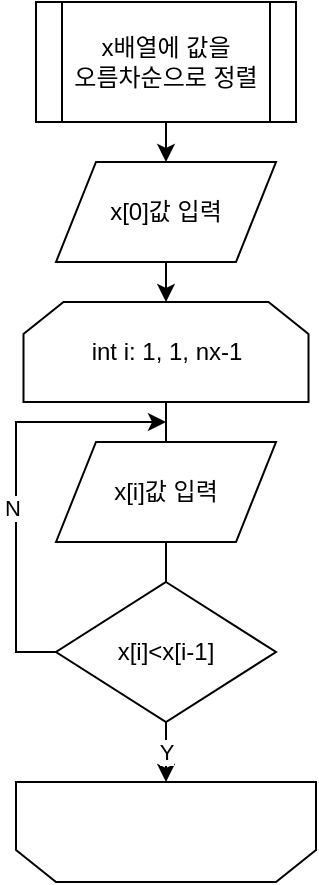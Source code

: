 <mxfile version="21.2.1" type="device">
  <diagram name="페이지-1" id="LHgHrknePUQwzG0be8qI">
    <mxGraphModel dx="1098" dy="948" grid="1" gridSize="10" guides="1" tooltips="1" connect="1" arrows="1" fold="1" page="1" pageScale="1" pageWidth="827" pageHeight="1169" math="0" shadow="0">
      <root>
        <mxCell id="0" />
        <mxCell id="1" parent="0" />
        <mxCell id="KnyxLtObn3wam6PJHxm4-1" value="x배열에 값을&lt;br style=&quot;border-color: var(--border-color);&quot;&gt;오름차순으로 정렬" style="shape=process;whiteSpace=wrap;html=1;backgroundOutline=1;" vertex="1" parent="1">
          <mxGeometry x="120" y="100" width="130" height="60" as="geometry" />
        </mxCell>
        <mxCell id="KnyxLtObn3wam6PJHxm4-2" value="int i: 1, 1, nx-1" style="shape=loopLimit;whiteSpace=wrap;html=1;" vertex="1" parent="1">
          <mxGeometry x="113.75" y="250" width="142.5" height="50" as="geometry" />
        </mxCell>
        <mxCell id="KnyxLtObn3wam6PJHxm4-3" value="" style="shape=loopLimit;whiteSpace=wrap;html=1;rotation=-180;" vertex="1" parent="1">
          <mxGeometry x="110" y="490" width="150" height="50" as="geometry" />
        </mxCell>
        <mxCell id="KnyxLtObn3wam6PJHxm4-4" value="x[0]값 입력" style="shape=parallelogram;perimeter=parallelogramPerimeter;whiteSpace=wrap;html=1;fixedSize=1;" vertex="1" parent="1">
          <mxGeometry x="130" y="180" width="110" height="50" as="geometry" />
        </mxCell>
        <mxCell id="KnyxLtObn3wam6PJHxm4-6" value="x[i]값 입력" style="shape=parallelogram;perimeter=parallelogramPerimeter;whiteSpace=wrap;html=1;fixedSize=1;" vertex="1" parent="1">
          <mxGeometry x="130" y="320" width="110" height="50" as="geometry" />
        </mxCell>
        <mxCell id="KnyxLtObn3wam6PJHxm4-7" value="x[i]&amp;lt;x[i-1]" style="rhombus;whiteSpace=wrap;html=1;" vertex="1" parent="1">
          <mxGeometry x="130" y="390" width="110" height="70" as="geometry" />
        </mxCell>
        <mxCell id="KnyxLtObn3wam6PJHxm4-8" value="" style="endArrow=none;html=1;rounded=0;entryX=0.5;entryY=1;entryDx=0;entryDy=0;exitX=0.5;exitY=0;exitDx=0;exitDy=0;" edge="1" parent="1" source="KnyxLtObn3wam6PJHxm4-6" target="KnyxLtObn3wam6PJHxm4-2">
          <mxGeometry width="50" height="50" relative="1" as="geometry">
            <mxPoint x="390" y="510" as="sourcePoint" />
            <mxPoint x="440" y="460" as="targetPoint" />
          </mxGeometry>
        </mxCell>
        <mxCell id="KnyxLtObn3wam6PJHxm4-9" value="" style="endArrow=classic;html=1;rounded=0;exitX=0.5;exitY=1;exitDx=0;exitDy=0;entryX=0.5;entryY=0;entryDx=0;entryDy=0;" edge="1" parent="1" source="KnyxLtObn3wam6PJHxm4-1" target="KnyxLtObn3wam6PJHxm4-4">
          <mxGeometry width="50" height="50" relative="1" as="geometry">
            <mxPoint x="390" y="510" as="sourcePoint" />
            <mxPoint x="430" y="630" as="targetPoint" />
          </mxGeometry>
        </mxCell>
        <mxCell id="KnyxLtObn3wam6PJHxm4-10" value="" style="endArrow=classic;html=1;rounded=0;exitX=0.5;exitY=1;exitDx=0;exitDy=0;entryX=0.5;entryY=0;entryDx=0;entryDy=0;" edge="1" parent="1" source="KnyxLtObn3wam6PJHxm4-4" target="KnyxLtObn3wam6PJHxm4-2">
          <mxGeometry width="50" height="50" relative="1" as="geometry">
            <mxPoint x="195" y="170" as="sourcePoint" />
            <mxPoint x="195" y="190" as="targetPoint" />
          </mxGeometry>
        </mxCell>
        <mxCell id="KnyxLtObn3wam6PJHxm4-13" value="" style="endArrow=none;html=1;rounded=0;entryX=0.5;entryY=1;entryDx=0;entryDy=0;exitX=0.5;exitY=0;exitDx=0;exitDy=0;" edge="1" parent="1" source="KnyxLtObn3wam6PJHxm4-7" target="KnyxLtObn3wam6PJHxm4-6">
          <mxGeometry width="50" height="50" relative="1" as="geometry">
            <mxPoint x="390" y="510" as="sourcePoint" />
            <mxPoint x="440" y="460" as="targetPoint" />
          </mxGeometry>
        </mxCell>
        <mxCell id="KnyxLtObn3wam6PJHxm4-16" value="Y" style="endArrow=classic;html=1;rounded=0;entryX=0.5;entryY=1;entryDx=0;entryDy=0;exitX=0.5;exitY=1;exitDx=0;exitDy=0;" edge="1" parent="1" source="KnyxLtObn3wam6PJHxm4-7" target="KnyxLtObn3wam6PJHxm4-3">
          <mxGeometry width="50" height="50" relative="1" as="geometry">
            <mxPoint x="570" y="340" as="sourcePoint" />
            <mxPoint x="195" y="190" as="targetPoint" />
          </mxGeometry>
        </mxCell>
        <mxCell id="KnyxLtObn3wam6PJHxm4-18" value="" style="endArrow=classic;html=1;rounded=0;exitX=0;exitY=0.5;exitDx=0;exitDy=0;" edge="1" parent="1" source="KnyxLtObn3wam6PJHxm4-7">
          <mxGeometry width="50" height="50" relative="1" as="geometry">
            <mxPoint x="195" y="170" as="sourcePoint" />
            <mxPoint x="185" y="310" as="targetPoint" />
            <Array as="points">
              <mxPoint x="110" y="425" />
              <mxPoint x="110" y="310" />
            </Array>
          </mxGeometry>
        </mxCell>
        <mxCell id="KnyxLtObn3wam6PJHxm4-19" value="N" style="edgeLabel;html=1;align=center;verticalAlign=middle;resizable=0;points=[];" vertex="1" connectable="0" parent="KnyxLtObn3wam6PJHxm4-18">
          <mxGeometry x="-0.124" y="2" relative="1" as="geometry">
            <mxPoint as="offset" />
          </mxGeometry>
        </mxCell>
      </root>
    </mxGraphModel>
  </diagram>
</mxfile>
